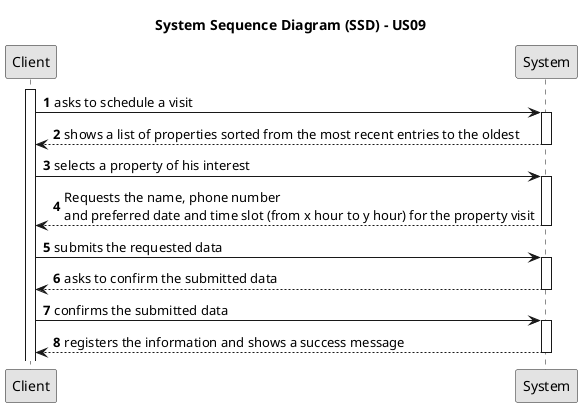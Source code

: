 @startuml
'https://plantuml.com/sequence-diagram
skinparam monochrome true
skinparam packageStyle rectangle
skinparam shadowing false

title System Sequence Diagram (SSD) - US09

autonumber

activate Client

Client -> System: asks to schedule a visit
activate System

System --> Client: shows a list of properties sorted from the most recent entries to the oldest
deactivate System

Client -> System: selects a property of his interest
activate System

'System --> Client: asks to confirm the property selected
'deactivate System
'
'Client -> System: Confirms the selected data
'activate System

System --> Client: Requests the name, phone number \nand preferred date and time slot (from x hour to y hour) for the property visit
deactivate System

Client -> System: submits the requested data
activate System

System --> Client: asks to confirm the submitted data
deactivate System

Client -> System: confirms the submitted data
activate System

System --> Client: registers the information and shows a success message
deactivate System

@enduml